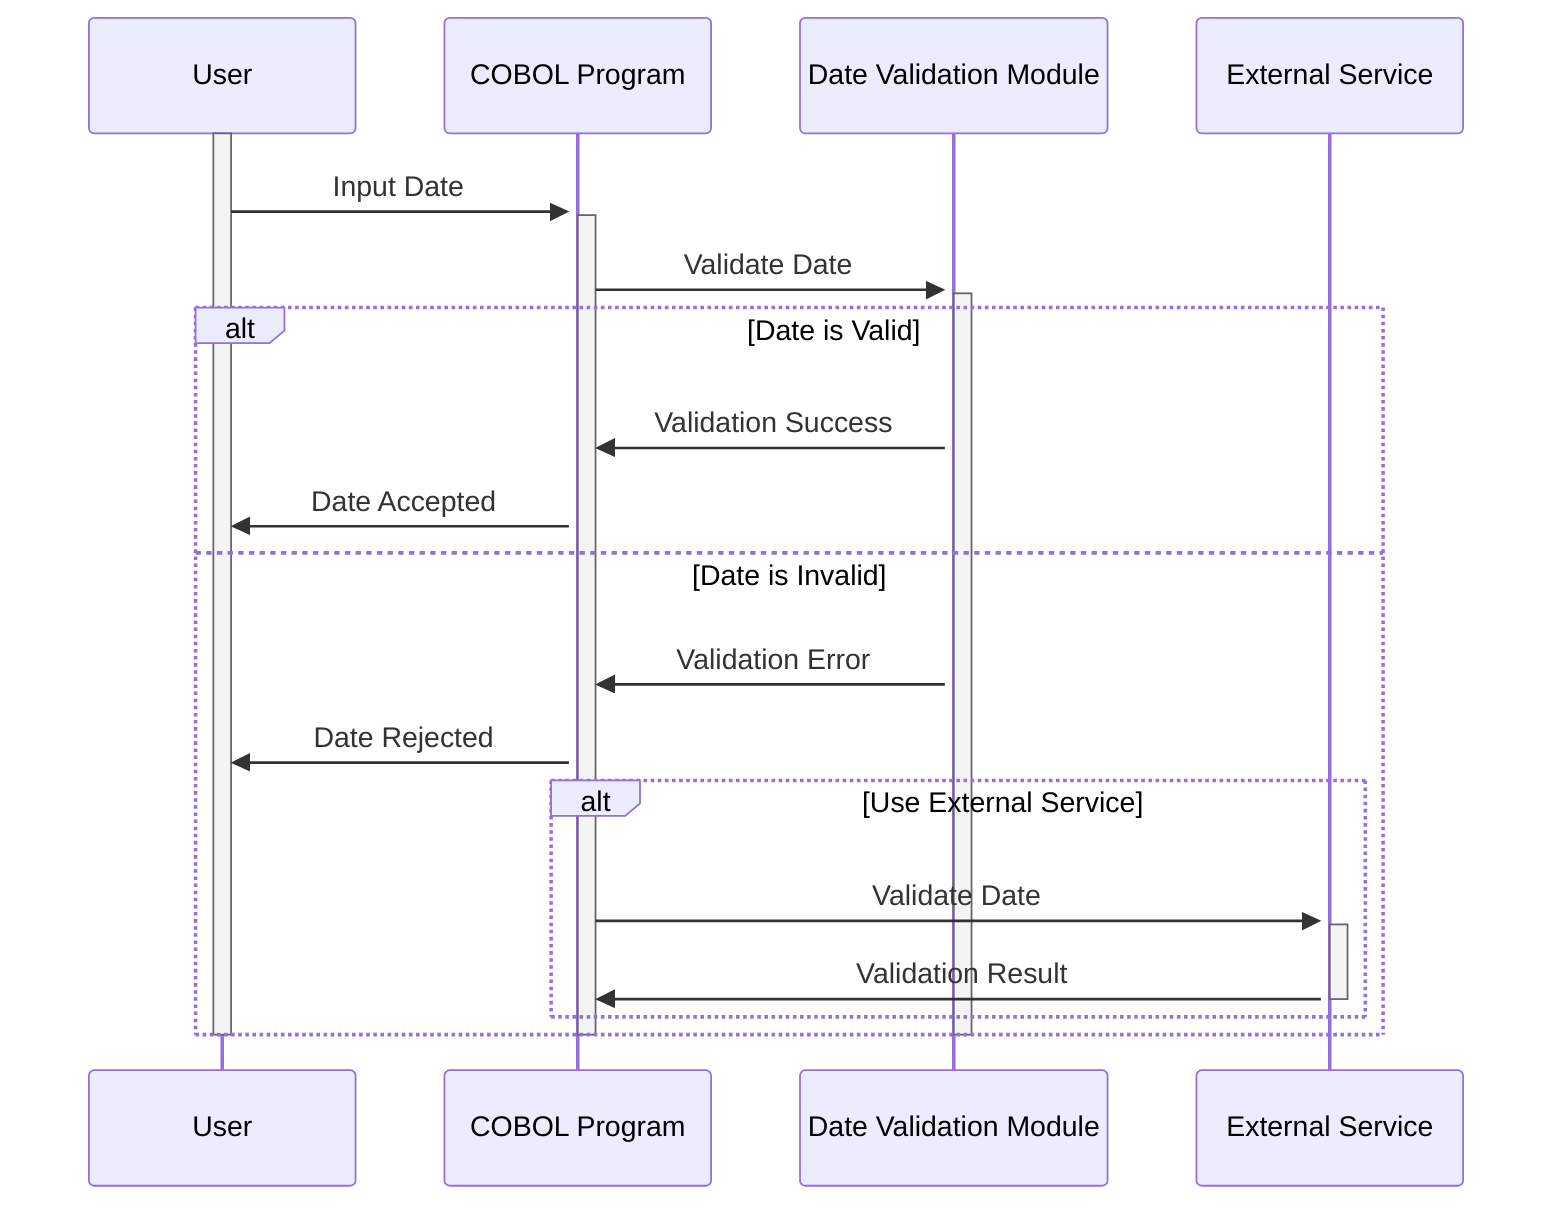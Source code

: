 sequenceDiagram
    participant User
    participant COBOL Program
    participant Date Validation Module
    participant External Service

    activate User
    User->>+COBOL Program: Input Date
    activate COBOL Program
    COBOL Program->>+Date Validation Module: Validate Date
    activate Date Validation Module
    alt Date is Valid
        Date Validation Module->>COBOL Program: Validation Success
        COBOL Program->>User: Date Accepted
    else Date is Invalid
        Date Validation Module->>COBOL Program: Validation Error
        COBOL Program->>User: Date Rejected
        alt Use External Service
            COBOL Program->>+External Service: Validate Date
            activate External Service
            External Service->>COBOL Program: Validation Result
            deactivate External Service
        end
    end
    deactivate Date Validation Module
    deactivate COBOL Program
    deactivate User